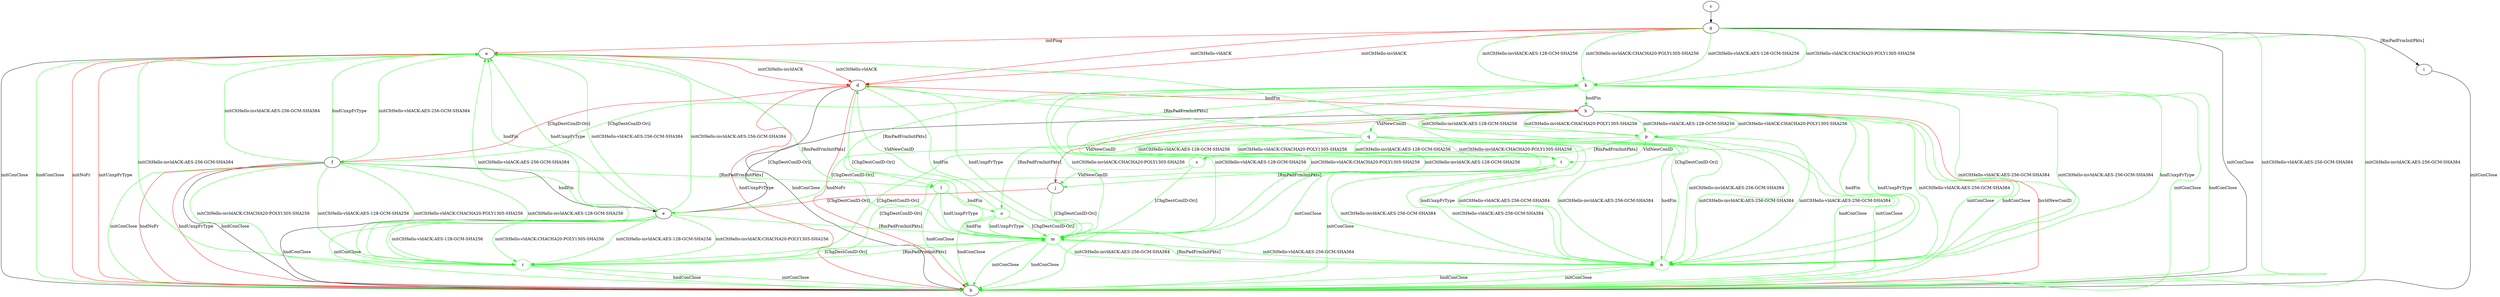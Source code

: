 digraph "" {
	a -> b	[key=0,
		label="initConClose "];
	a -> b	[key=1,
		color=green,
		label="hndConClose "];
	a -> b	[key=2,
		color=red,
		label="initNoFr "];
	a -> b	[key=3,
		color=red,
		label="initUnxpFrType "];
	a -> d	[key=0,
		color=red,
		label="initCltHello-vldACK "];
	a -> d	[key=1,
		color=red,
		label="initCltHello-invldACK "];
	m	[color=green];
	a -> m	[key=0,
		color=green,
		label="[RmPadFrmInitPkts] "];
	c -> g	[key=0];
	d -> b	[key=0,
		label="hndConClose "];
	d -> b	[key=1,
		color=red,
		label="hndNoFr "];
	d -> b	[key=2,
		color=red,
		label="hndUnxpFrType "];
	d -> f	[key=0,
		color=red,
		label="[ChgDestConID-Ori] "];
	d -> h	[key=0,
		color=red,
		label="hndFin "];
	d -> m	[key=0,
		color=green,
		label="hndFin "];
	d -> m	[key=1,
		color=green,
		label="hndUnxpFrType "];
	d -> m	[key=2,
		color=green,
		label="[ChgDestConID-Ori] "];
	e -> a	[key=0,
		color=green,
		label="initCltHello-vldACK:AES-256-GCM-SHA384 "];
	e -> a	[key=1,
		color=green,
		label="initCltHello-invldACK:AES-256-GCM-SHA384 "];
	e -> a	[key=2,
		color=green,
		label="hndFin "];
	e -> a	[key=3,
		color=green,
		label="hndUnxpFrType "];
	e -> b	[key=0,
		label="hndConClose "];
	e -> b	[key=1,
		color=green,
		label="initConClose "];
	e -> m	[key=0,
		color=green,
		label="[RmPadFrmInitPkts] "];
	r	[color=green];
	e -> r	[key=0,
		color=green,
		label="initCltHello-vldACK:AES-128-GCM-SHA256 "];
	e -> r	[key=1,
		color=green,
		label="initCltHello-vldACK:CHACHA20-POLY1305-SHA256 "];
	e -> r	[key=2,
		color=green,
		label="initCltHello-invldACK:AES-128-GCM-SHA256 "];
	e -> r	[key=3,
		color=green,
		label="initCltHello-invldACK:CHACHA20-POLY1305-SHA256 "];
	f -> a	[key=0,
		color=green,
		label="initCltHello-vldACK:AES-256-GCM-SHA384 "];
	f -> a	[key=1,
		color=green,
		label="initCltHello-invldACK:AES-256-GCM-SHA384 "];
	f -> a	[key=2,
		color=green,
		label="hndUnxpFrType "];
	f -> b	[key=0,
		label="hndConClose "];
	f -> b	[key=1,
		color=green,
		label="initConClose "];
	f -> b	[key=2,
		color=red,
		label="hndNoFr "];
	f -> b	[key=3,
		color=red,
		label="hndUnxpFrType "];
	f -> e	[key=0,
		label="hndFin "];
	l	[color=green];
	f -> l	[key=0,
		color=green,
		label="[RmPadFrmInitPkts] "];
	f -> r	[key=0,
		color=green,
		label="initCltHello-vldACK:AES-128-GCM-SHA256 "];
	f -> r	[key=1,
		color=green,
		label="initCltHello-vldACK:CHACHA20-POLY1305-SHA256 "];
	f -> r	[key=2,
		color=green,
		label="initCltHello-invldACK:AES-128-GCM-SHA256 "];
	f -> r	[key=3,
		color=green,
		label="initCltHello-invldACK:CHACHA20-POLY1305-SHA256 "];
	g -> a	[key=0,
		color=red,
		label="initPing "];
	g -> b	[key=0,
		label="initConClose "];
	g -> b	[key=1,
		color=green,
		label="initCltHello-vldACK:AES-256-GCM-SHA384 "];
	g -> b	[key=2,
		color=green,
		label="initCltHello-invldACK:AES-256-GCM-SHA384 "];
	g -> d	[key=0,
		color=red,
		label="initCltHello-vldACK "];
	g -> d	[key=1,
		color=red,
		label="initCltHello-invldACK "];
	g -> i	[key=0,
		label="[RmPadFrmInitPkts] "];
	k	[color=green];
	g -> k	[key=0,
		color=green,
		label="initCltHello-vldACK:AES-128-GCM-SHA256 "];
	g -> k	[key=1,
		color=green,
		label="initCltHello-vldACK:CHACHA20-POLY1305-SHA256 "];
	g -> k	[key=2,
		color=green,
		label="initCltHello-invldACK:AES-128-GCM-SHA256 "];
	g -> k	[key=3,
		color=green,
		label="initCltHello-invldACK:CHACHA20-POLY1305-SHA256 "];
	h -> b	[key=0,
		color=green,
		label="initConClose "];
	h -> b	[key=1,
		color=green,
		label="hndConClose "];
	h -> b	[key=2,
		color=red,
		label="InvldNewConID "];
	h -> e	[key=0,
		label="[ChgDestConID-Ori] "];
	h -> j	[key=0,
		color=red,
		label="VldNewConID "];
	n	[color=green];
	h -> n	[key=0,
		color=green,
		label="initCltHello-vldACK:AES-256-GCM-SHA384 "];
	h -> n	[key=1,
		color=green,
		label="initCltHello-invldACK:AES-256-GCM-SHA384 "];
	h -> n	[key=2,
		color=green,
		label="hndFin "];
	h -> n	[key=3,
		color=green,
		label="hndUnxpFrType "];
	o	[color=green];
	h -> o	[key=0,
		color=green,
		label="[RmPadFrmInitPkts] "];
	p	[color=green];
	h -> p	[key=0,
		color=green,
		label="initCltHello-vldACK:AES-128-GCM-SHA256 "];
	h -> p	[key=1,
		color=green,
		label="initCltHello-vldACK:CHACHA20-POLY1305-SHA256 "];
	h -> p	[key=2,
		color=green,
		label="initCltHello-invldACK:AES-128-GCM-SHA256 "];
	h -> p	[key=3,
		color=green,
		label="initCltHello-invldACK:CHACHA20-POLY1305-SHA256 "];
	q	[color=green];
	h -> q	[key=0,
		color=green,
		label="VldNewConID "];
	i -> b	[key=0,
		label="initConClose "];
	j -> e	[key=0,
		color=red,
		label="[ChgDestConID-Ori] "];
	j -> m	[key=0,
		color=green,
		label="[ChgDestConID-Ori] "];
	k -> b	[key=0,
		color=green,
		label="initConClose "];
	k -> b	[key=1,
		color=green,
		label="hndConClose "];
	k -> f	[key=0,
		color=green,
		label="[ChgDestConID-Ori] "];
	k -> h	[key=0,
		color=green,
		label="hndFin "];
	k -> l	[key=0,
		color=green,
		label="[RmPadFrmInitPkts] "];
	k -> m	[key=0,
		color=green,
		label="initCltHello-vldACK:AES-128-GCM-SHA256 "];
	k -> m	[key=1,
		color=green,
		label="initCltHello-vldACK:CHACHA20-POLY1305-SHA256 "];
	k -> m	[key=2,
		color=green,
		label="initCltHello-invldACK:AES-128-GCM-SHA256 "];
	k -> m	[key=3,
		color=green,
		label="initCltHello-invldACK:CHACHA20-POLY1305-SHA256 "];
	k -> n	[key=0,
		color=green,
		label="initCltHello-vldACK:AES-256-GCM-SHA384 "];
	k -> n	[key=1,
		color=green,
		label="initCltHello-invldACK:AES-256-GCM-SHA384 "];
	k -> n	[key=2,
		color=green,
		label="hndUnxpFrType "];
	l -> b	[key=0,
		color=green,
		label="hndConClose "];
	l -> m	[key=0,
		color=green,
		label="hndUnxpFrType "];
	l -> o	[key=0,
		color=green,
		label="hndFin "];
	m -> b	[key=0,
		color=green,
		label="initConClose "];
	m -> b	[key=1,
		color=green,
		label="hndConClose "];
	m -> n	[key=0,
		color=green,
		label="initCltHello-vldACK:AES-256-GCM-SHA384 "];
	m -> n	[key=1,
		color=green,
		label="initCltHello-invldACK:AES-256-GCM-SHA384 "];
	m -> r	[key=0,
		color=green,
		label="[ChgDestConID-Ori] "];
	n -> a	[key=0,
		color=green,
		label="[ChgDestConID-Ori] "];
	n -> b	[key=0,
		color=green,
		label="initConClose "];
	n -> b	[key=1,
		color=green,
		label="hndConClose "];
	n -> m	[key=0,
		color=green,
		label="[RmPadFrmInitPkts] "];
	o -> b	[key=0,
		color=green,
		label="hndConClose "];
	o -> d	[key=0,
		color=green,
		label="VldNewConID "];
	o -> m	[key=0,
		color=green,
		label="hndFin "];
	o -> m	[key=1,
		color=green,
		label="hndUnxpFrType "];
	o -> m	[key=2,
		color=green,
		label="[ChgDestConID-Ori] "];
	p -> b	[key=0,
		color=green,
		label="initConClose "];
	p -> n	[key=0,
		color=green,
		label="initCltHello-vldACK:AES-256-GCM-SHA384 "];
	p -> n	[key=1,
		color=green,
		label="initCltHello-invldACK:AES-256-GCM-SHA384 "];
	p -> r	[key=0,
		color=green,
		label="[ChgDestConID-Ori] "];
	s	[color=green];
	p -> s	[key=0,
		color=green,
		label="[RmPadFrmInitPkts] "];
	t	[color=green];
	p -> t	[key=0,
		color=green,
		label="VldNewConID "];
	q -> b	[key=0,
		color=green,
		label="initConClose "];
	q -> b	[key=1,
		color=green,
		label="hndConClose "];
	q -> d	[key=0,
		color=green,
		label="[RmPadFrmInitPkts] "];
	q -> e	[key=0,
		color=green,
		label="[ChgDestConID-Ori] "];
	q -> n	[key=0,
		color=green,
		label="initCltHello-vldACK:AES-256-GCM-SHA384 "];
	q -> n	[key=1,
		color=green,
		label="initCltHello-invldACK:AES-256-GCM-SHA384 "];
	q -> n	[key=2,
		color=green,
		label="hndFin "];
	q -> n	[key=3,
		color=green,
		label="hndUnxpFrType "];
	q -> t	[key=0,
		color=green,
		label="initCltHello-vldACK:AES-128-GCM-SHA256 "];
	q -> t	[key=1,
		color=green,
		label="initCltHello-vldACK:CHACHA20-POLY1305-SHA256 "];
	q -> t	[key=2,
		color=green,
		label="initCltHello-invldACK:AES-128-GCM-SHA256 "];
	q -> t	[key=3,
		color=green,
		label="initCltHello-invldACK:CHACHA20-POLY1305-SHA256 "];
	r -> a	[key=0,
		color=green,
		label="initCltHello-vldACK:AES-256-GCM-SHA384 "];
	r -> a	[key=1,
		color=green,
		label="initCltHello-invldACK:AES-256-GCM-SHA384 "];
	r -> b	[key=0,
		color=green,
		label="initConClose "];
	r -> b	[key=1,
		color=green,
		label="hndConClose "];
	r -> m	[key=0,
		color=green,
		label="[RmPadFrmInitPkts] "];
	s -> j	[key=0,
		color=green,
		label="VldNewConID "];
	s -> m	[key=0,
		color=green,
		label="[ChgDestConID-Ori] "];
	t -> b	[key=0,
		color=green,
		label="initConClose "];
	t -> j	[key=0,
		color=green,
		label="[RmPadFrmInitPkts] "];
	t -> n	[key=0,
		color=green,
		label="initCltHello-vldACK:AES-256-GCM-SHA384 "];
	t -> n	[key=1,
		color=green,
		label="initCltHello-invldACK:AES-256-GCM-SHA384 "];
	t -> r	[key=0,
		color=green,
		label="[ChgDestConID-Ori] "];
}
